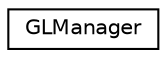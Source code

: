 digraph "Graphical Class Hierarchy"
{
  edge [fontname="Helvetica",fontsize="10",labelfontname="Helvetica",labelfontsize="10"];
  node [fontname="Helvetica",fontsize="10",shape=record];
  rankdir="LR";
  Node0 [label="GLManager",height=0.2,width=0.4,color="black", fillcolor="white", style="filled",URL="$class_g_l_manager.html"];
}
